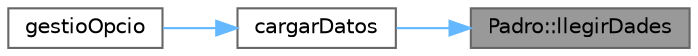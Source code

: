 digraph "Padro::llegirDades"
{
 // LATEX_PDF_SIZE
  bgcolor="transparent";
  edge [fontname=Helvetica,fontsize=10,labelfontname=Helvetica,labelfontsize=10];
  node [fontname=Helvetica,fontsize=10,shape=box,height=0.2,width=0.4];
  rankdir="RL";
  Node1 [id="Node000001",label="Padro::llegirDades",height=0.2,width=0.4,color="gray40", fillcolor="grey60", style="filled", fontcolor="black",tooltip="Lee los datos desde un archivo y los carga en las estructuras internas."];
  Node1 -> Node2 [id="edge3_Node000001_Node000002",dir="back",color="steelblue1",style="solid",tooltip=" "];
  Node2 [id="Node000002",label="cargarDatos",height=0.2,width=0.4,color="grey40", fillcolor="white", style="filled",URL="$main_8cpp.html#a71ee28124b09566e95a0780a85dcc53b",tooltip="Carga los datos del padrón desde un archivo."];
  Node2 -> Node3 [id="edge4_Node000002_Node000003",dir="back",color="steelblue1",style="solid",tooltip=" "];
  Node3 [id="Node000003",label="gestioOpcio",height=0.2,width=0.4,color="grey40", fillcolor="white", style="filled",URL="$main_8cpp.html#a5289933794b2beb79f44578f8d07af19",tooltip="Gestiona las opciones seleccionadas por el usuario."];
}
